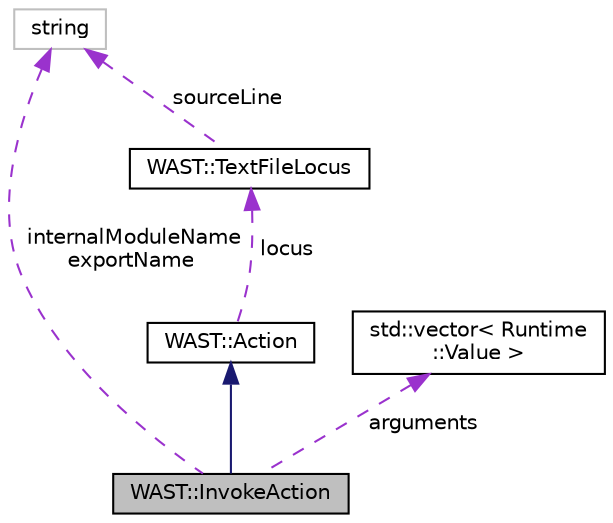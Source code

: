 digraph "WAST::InvokeAction"
{
  edge [fontname="Helvetica",fontsize="10",labelfontname="Helvetica",labelfontsize="10"];
  node [fontname="Helvetica",fontsize="10",shape=record];
  Node2 [label="WAST::InvokeAction",height=0.2,width=0.4,color="black", fillcolor="grey75", style="filled", fontcolor="black"];
  Node3 -> Node2 [dir="back",color="midnightblue",fontsize="10",style="solid"];
  Node3 [label="WAST::Action",height=0.2,width=0.4,color="black", fillcolor="white", style="filled",URL="$struct_w_a_s_t_1_1_action.html"];
  Node4 -> Node3 [dir="back",color="darkorchid3",fontsize="10",style="dashed",label=" locus" ];
  Node4 [label="WAST::TextFileLocus",height=0.2,width=0.4,color="black", fillcolor="white", style="filled",URL="$struct_w_a_s_t_1_1_text_file_locus.html"];
  Node5 -> Node4 [dir="back",color="darkorchid3",fontsize="10",style="dashed",label=" sourceLine" ];
  Node5 [label="string",height=0.2,width=0.4,color="grey75", fillcolor="white", style="filled"];
  Node6 -> Node2 [dir="back",color="darkorchid3",fontsize="10",style="dashed",label=" arguments" ];
  Node6 [label="std::vector\< Runtime\l::Value \>",height=0.2,width=0.4,color="black", fillcolor="white", style="filled",URL="$classstd_1_1vector.html"];
  Node5 -> Node2 [dir="back",color="darkorchid3",fontsize="10",style="dashed",label=" internalModuleName\nexportName" ];
}
